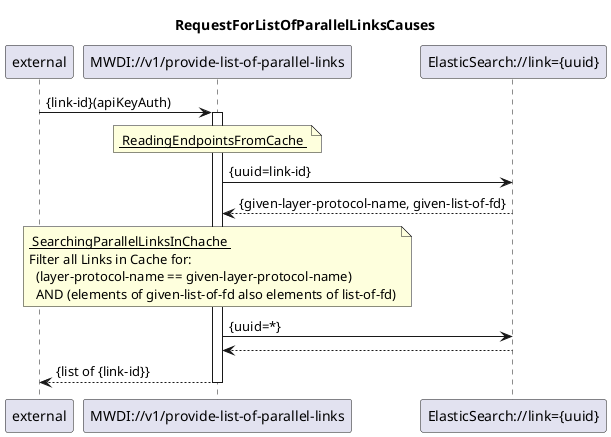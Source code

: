 @startuml 103_ProvideListOfParallelLinks
skinparam responseMessageBelowArrow true

title  RequestForListOfParallelLinksCauses

participant "external" as requestor
participant "MWDI://v1/provide-list-of-parallel-links" as provideListOfParallelLinks
participant "ElasticSearch://link={uuid}" as Link
participant "ElasticSearch://link={uuid}" as Link

requestor -> provideListOfParallelLinks: {link-id}(apiKeyAuth)

note over provideListOfParallelLinks 
<u> ReadingEndpointsFromCache </u>
end note
activate provideListOfParallelLinks
provideListOfParallelLinks -> Link : {uuid=link-id}
Link --> provideListOfParallelLinks: {given-layer-protocol-name, given-list-of-fd}

note over provideListOfParallelLinks
<u> SearchingParallelLinksInChache </u>
Filter all Links in Cache for:
  (layer-protocol-name == given-layer-protocol-name)
  AND (elements of given-list-of-fd also elements of list-of-fd)
end note
provideListOfParallelLinks -> Link : {uuid=*}
Link --> provideListOfParallelLinks:

provideListOfParallelLinks --> requestor: {list of {link-id}}
deactivate provideListOfParallelLinks

@enduml
